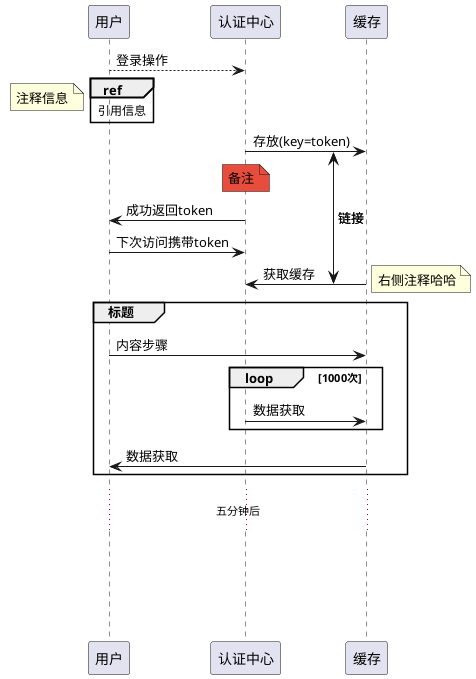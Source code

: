 @startuml
scale 1
!pragma teoz true
用户 --> 认证中心: 登录操作
ref over 用户
  引用信息
end ref
note left: 注释信息
{start} 认证中心 -> 缓存: 存放(key=token)
note over 认证中心 #e74c3c: 备注 
用户 <- 认证中心: 成功返回token
用户 -> 认证中心: 下次访问携带token
{end} 认证中心 <- 缓存: 获取缓存
{start} <-> {end} :链接
note right: 右侧注释哈哈
group 标题
    用户 -> 缓存: 内容步骤
    loop 1000次
       认证中心 -> 缓存: 数据获取
    end
    用户 <- 缓存: 数据获取
end
... 五分钟后 ...
||100||
@enduml